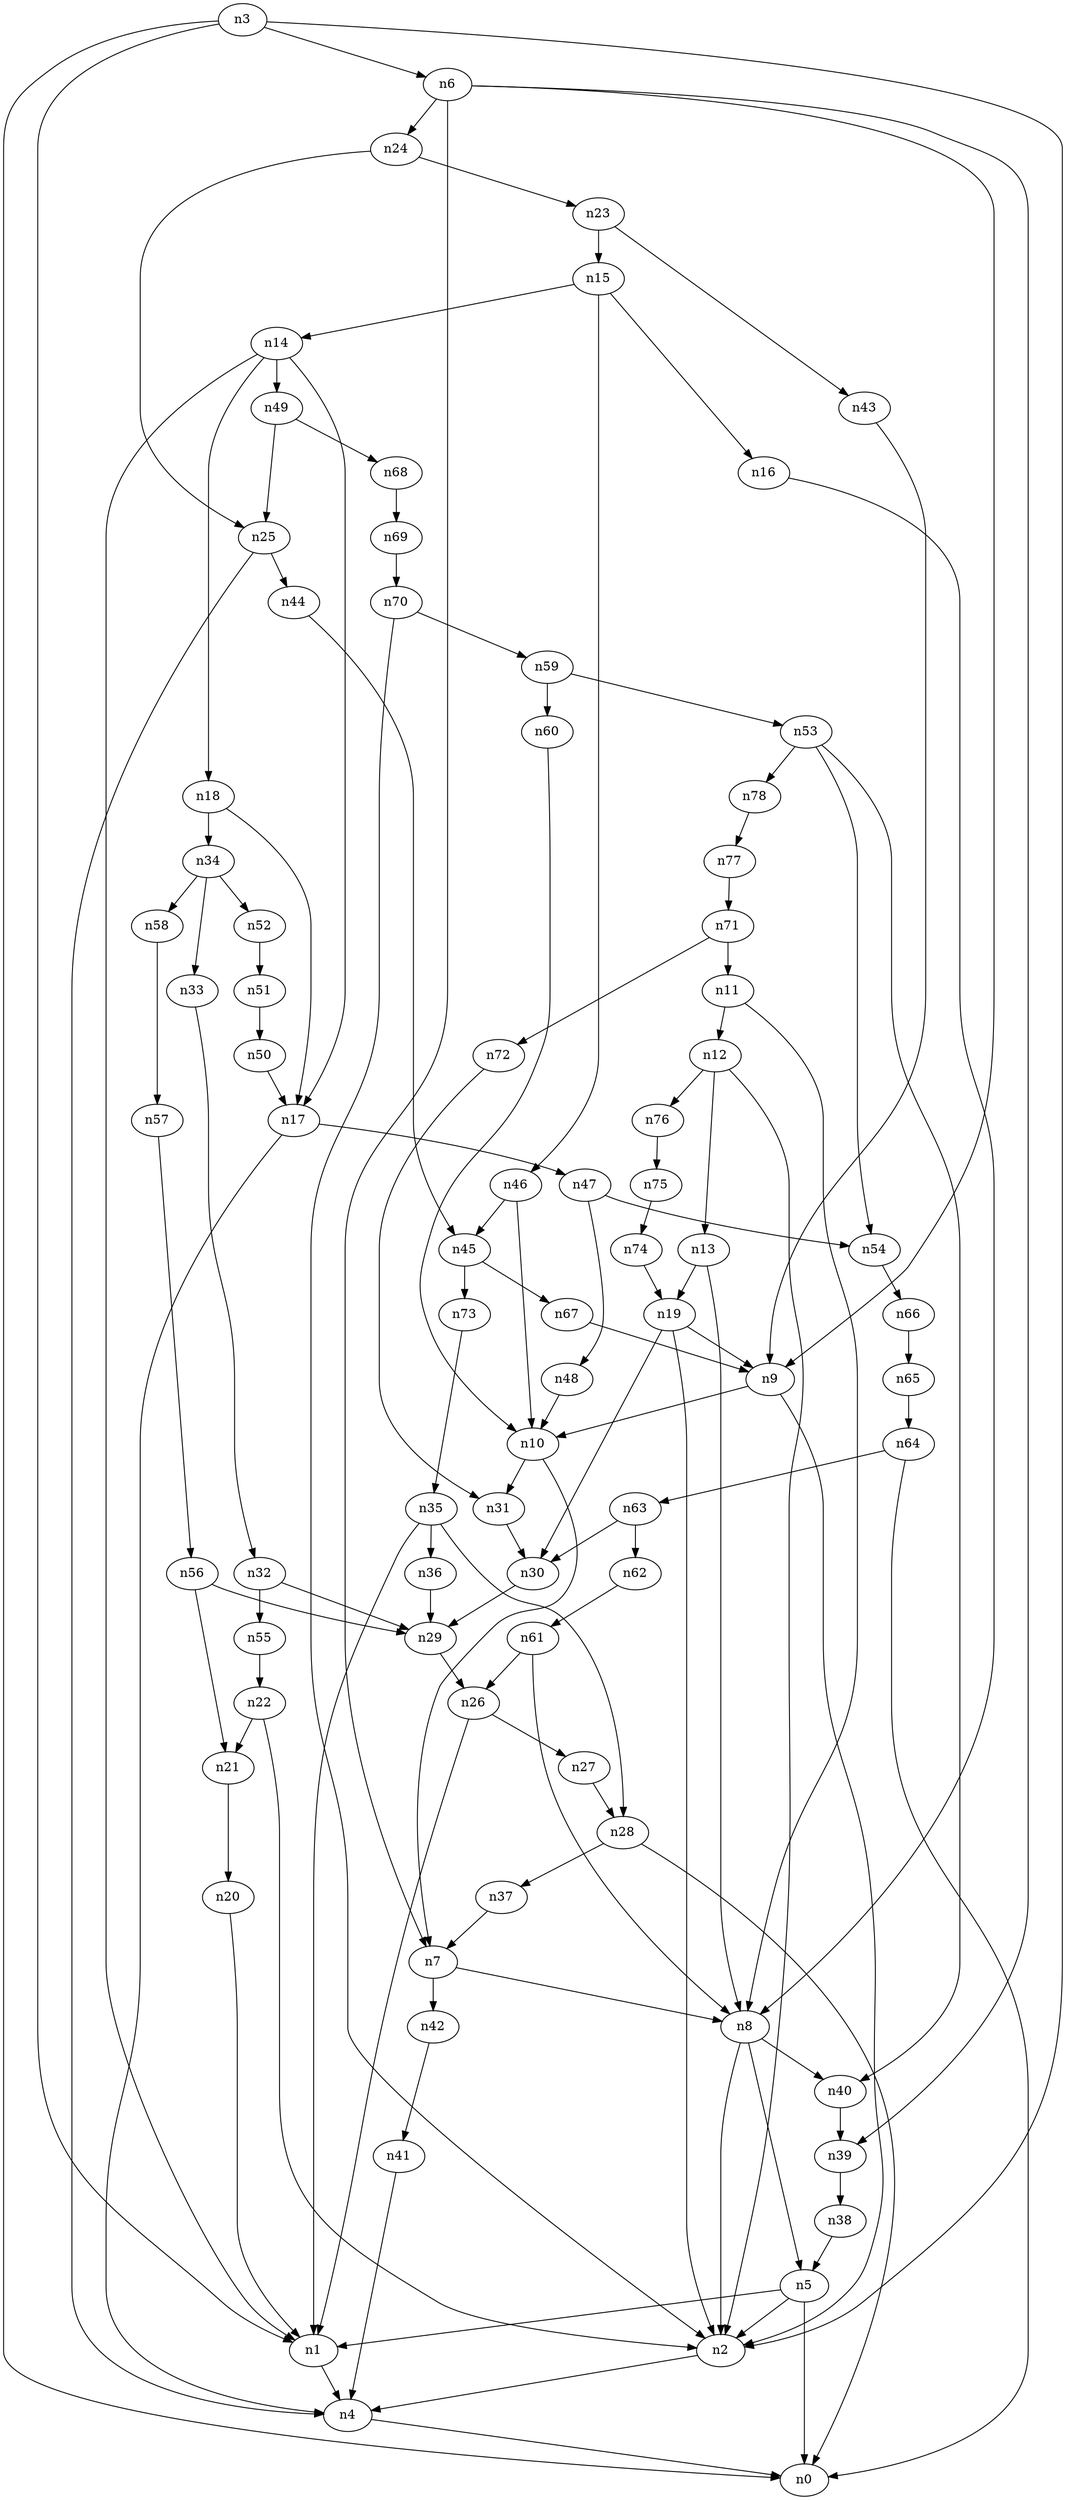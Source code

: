 digraph G {
	n1 -> n4	 [_graphml_id=e4];
	n2 -> n4	 [_graphml_id=e7];
	n3 -> n0	 [_graphml_id=e0];
	n3 -> n1	 [_graphml_id=e3];
	n3 -> n2	 [_graphml_id=e6];
	n3 -> n6	 [_graphml_id=e9];
	n4 -> n0	 [_graphml_id=e1];
	n5 -> n0	 [_graphml_id=e2];
	n5 -> n1	 [_graphml_id=e5];
	n5 -> n2	 [_graphml_id=e8];
	n6 -> n7	 [_graphml_id=e10];
	n6 -> n9	 [_graphml_id=e13];
	n6 -> n24	 [_graphml_id=e38];
	n6 -> n39	 [_graphml_id=e70];
	n7 -> n8	 [_graphml_id=e11];
	n7 -> n42	 [_graphml_id=e67];
	n8 -> n2	 [_graphml_id=e12];
	n8 -> n5	 [_graphml_id=e80];
	n8 -> n40	 [_graphml_id=e64];
	n9 -> n2	 [_graphml_id=e21];
	n9 -> n10	 [_graphml_id=e14];
	n10 -> n7	 [_graphml_id=e15];
	n10 -> n31	 [_graphml_id=e50];
	n11 -> n8	 [_graphml_id=e16];
	n11 -> n12	 [_graphml_id=e17];
	n12 -> n2	 [_graphml_id=e18];
	n12 -> n13	 [_graphml_id=e20];
	n12 -> n76	 [_graphml_id=e124];
	n13 -> n8	 [_graphml_id=e19];
	n13 -> n19	 [_graphml_id=e29];
	n14 -> n1	 [_graphml_id=e22];
	n14 -> n17	 [_graphml_id=e41];
	n14 -> n18	 [_graphml_id=e28];
	n14 -> n49	 [_graphml_id=e78];
	n15 -> n14	 [_graphml_id=e23];
	n15 -> n16	 [_graphml_id=e24];
	n15 -> n46	 [_graphml_id=e90];
	n16 -> n8	 [_graphml_id=e25];
	n17 -> n4	 [_graphml_id=e26];
	n17 -> n47	 [_graphml_id=e75];
	n18 -> n17	 [_graphml_id=e27];
	n18 -> n34	 [_graphml_id=e54];
	n19 -> n2	 [_graphml_id=e31];
	n19 -> n9	 [_graphml_id=e30];
	n19 -> n30	 [_graphml_id=e48];
	n20 -> n1	 [_graphml_id=e32];
	n21 -> n20	 [_graphml_id=e33];
	n22 -> n2	 [_graphml_id=e35];
	n22 -> n21	 [_graphml_id=e34];
	n23 -> n15	 [_graphml_id=e36];
	n23 -> n43	 [_graphml_id=e69];
	n24 -> n23	 [_graphml_id=e37];
	n24 -> n25	 [_graphml_id=e40];
	n25 -> n4	 [_graphml_id=e39];
	n25 -> n44	 [_graphml_id=e71];
	n26 -> n1	 [_graphml_id=e42];
	n26 -> n27	 [_graphml_id=e43];
	n27 -> n28	 [_graphml_id=e44];
	n28 -> n0	 [_graphml_id=e45];
	n28 -> n37	 [_graphml_id=e58];
	n29 -> n26	 [_graphml_id=e46];
	n30 -> n29	 [_graphml_id=e47];
	n31 -> n30	 [_graphml_id=e49];
	n32 -> n29	 [_graphml_id=e51];
	n32 -> n55	 [_graphml_id=e88];
	n33 -> n32	 [_graphml_id=e52];
	n34 -> n33	 [_graphml_id=e53];
	n34 -> n52	 [_graphml_id=e84];
	n34 -> n58	 [_graphml_id=e94];
	n35 -> n1	 [_graphml_id=e55];
	n35 -> n28	 [_graphml_id=e60];
	n35 -> n36	 [_graphml_id=e56];
	n36 -> n29	 [_graphml_id=e57];
	n37 -> n7	 [_graphml_id=e59];
	n38 -> n5	 [_graphml_id=e61];
	n39 -> n38	 [_graphml_id=e62];
	n40 -> n39	 [_graphml_id=e63];
	n41 -> n4	 [_graphml_id=e65];
	n42 -> n41	 [_graphml_id=e66];
	n43 -> n9	 [_graphml_id=e68];
	n44 -> n45	 [_graphml_id=e72];
	n45 -> n67	 [_graphml_id=e109];
	n45 -> n73	 [_graphml_id=e118];
	n46 -> n10	 [_graphml_id=e74];
	n46 -> n45	 [_graphml_id=e73];
	n47 -> n48	 [_graphml_id=e76];
	n47 -> n54	 [_graphml_id=e87];
	n48 -> n10	 [_graphml_id=e77];
	n49 -> n25	 [_graphml_id=e79];
	n49 -> n68	 [_graphml_id=e111];
	n50 -> n17	 [_graphml_id=e81];
	n51 -> n50	 [_graphml_id=e82];
	n52 -> n51	 [_graphml_id=e83];
	n53 -> n40	 [_graphml_id=e85];
	n53 -> n54	 [_graphml_id=e86];
	n53 -> n78	 [_graphml_id=e127];
	n54 -> n66	 [_graphml_id=e107];
	n55 -> n22	 [_graphml_id=e89];
	n56 -> n21	 [_graphml_id=e91];
	n56 -> n29	 [_graphml_id=e100];
	n57 -> n56	 [_graphml_id=e92];
	n58 -> n57	 [_graphml_id=e93];
	n59 -> n53	 [_graphml_id=e95];
	n59 -> n60	 [_graphml_id=e96];
	n60 -> n10	 [_graphml_id=e97];
	n61 -> n8	 [_graphml_id=e98];
	n61 -> n26	 [_graphml_id=e99];
	n62 -> n61	 [_graphml_id=e101];
	n63 -> n30	 [_graphml_id=e110];
	n63 -> n62	 [_graphml_id=e102];
	n64 -> n0	 [_graphml_id=e104];
	n64 -> n63	 [_graphml_id=e103];
	n65 -> n64	 [_graphml_id=e105];
	n66 -> n65	 [_graphml_id=e106];
	n67 -> n9	 [_graphml_id=e108];
	n68 -> n69	 [_graphml_id=e112];
	n69 -> n70	 [_graphml_id=e113];
	n70 -> n2	 [_graphml_id=e114];
	n70 -> n59	 [_graphml_id=e120];
	n71 -> n11	 [_graphml_id=e115];
	n71 -> n72	 [_graphml_id=e116];
	n72 -> n31	 [_graphml_id=e117];
	n73 -> n35	 [_graphml_id=e119];
	n74 -> n19	 [_graphml_id=e121];
	n75 -> n74	 [_graphml_id=e122];
	n76 -> n75	 [_graphml_id=e123];
	n77 -> n71	 [_graphml_id=e125];
	n78 -> n77	 [_graphml_id=e126];
}
